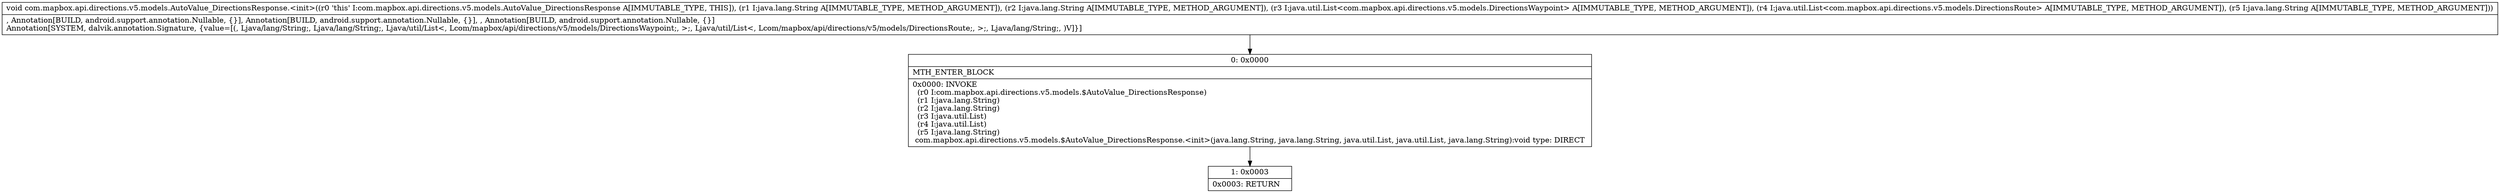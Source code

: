 digraph "CFG forcom.mapbox.api.directions.v5.models.AutoValue_DirectionsResponse.\<init\>(Ljava\/lang\/String;Ljava\/lang\/String;Ljava\/util\/List;Ljava\/util\/List;Ljava\/lang\/String;)V" {
Node_0 [shape=record,label="{0\:\ 0x0000|MTH_ENTER_BLOCK\l|0x0000: INVOKE  \l  (r0 I:com.mapbox.api.directions.v5.models.$AutoValue_DirectionsResponse)\l  (r1 I:java.lang.String)\l  (r2 I:java.lang.String)\l  (r3 I:java.util.List)\l  (r4 I:java.util.List)\l  (r5 I:java.lang.String)\l com.mapbox.api.directions.v5.models.$AutoValue_DirectionsResponse.\<init\>(java.lang.String, java.lang.String, java.util.List, java.util.List, java.lang.String):void type: DIRECT \l}"];
Node_1 [shape=record,label="{1\:\ 0x0003|0x0003: RETURN   \l}"];
MethodNode[shape=record,label="{void com.mapbox.api.directions.v5.models.AutoValue_DirectionsResponse.\<init\>((r0 'this' I:com.mapbox.api.directions.v5.models.AutoValue_DirectionsResponse A[IMMUTABLE_TYPE, THIS]), (r1 I:java.lang.String A[IMMUTABLE_TYPE, METHOD_ARGUMENT]), (r2 I:java.lang.String A[IMMUTABLE_TYPE, METHOD_ARGUMENT]), (r3 I:java.util.List\<com.mapbox.api.directions.v5.models.DirectionsWaypoint\> A[IMMUTABLE_TYPE, METHOD_ARGUMENT]), (r4 I:java.util.List\<com.mapbox.api.directions.v5.models.DirectionsRoute\> A[IMMUTABLE_TYPE, METHOD_ARGUMENT]), (r5 I:java.lang.String A[IMMUTABLE_TYPE, METHOD_ARGUMENT]))  | , Annotation[BUILD, android.support.annotation.Nullable, \{\}], Annotation[BUILD, android.support.annotation.Nullable, \{\}], , Annotation[BUILD, android.support.annotation.Nullable, \{\}]\lAnnotation[SYSTEM, dalvik.annotation.Signature, \{value=[(, Ljava\/lang\/String;, Ljava\/lang\/String;, Ljava\/util\/List\<, Lcom\/mapbox\/api\/directions\/v5\/models\/DirectionsWaypoint;, \>;, Ljava\/util\/List\<, Lcom\/mapbox\/api\/directions\/v5\/models\/DirectionsRoute;, \>;, Ljava\/lang\/String;, )V]\}]\l}"];
MethodNode -> Node_0;
Node_0 -> Node_1;
}

